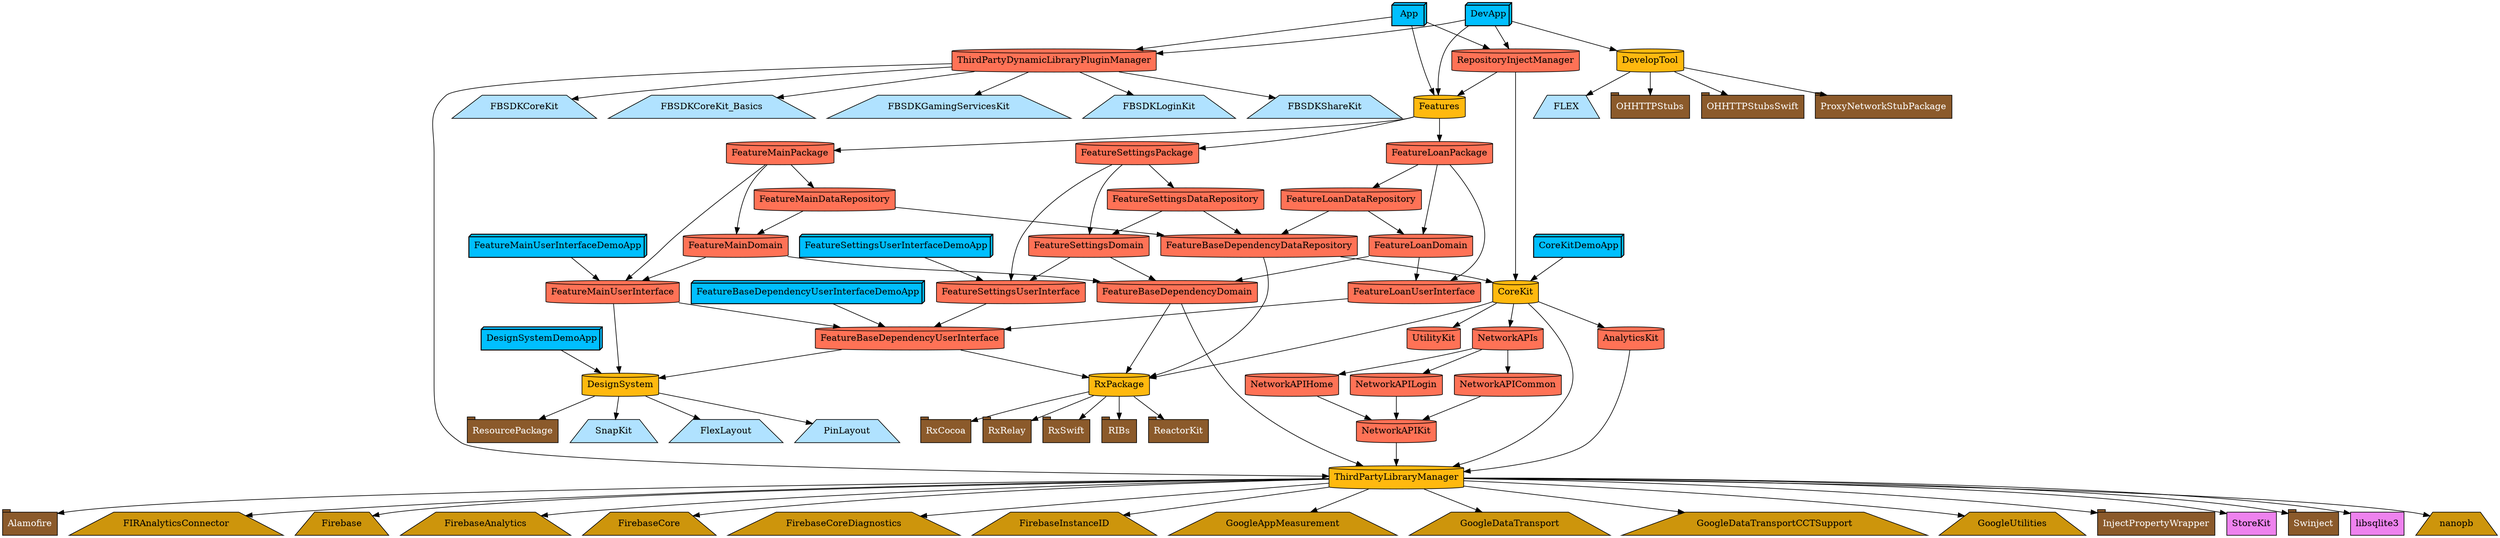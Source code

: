 digraph {
  Alamofire [fillcolor=tan4 fontcolor=white shape=tab style=filled]
  AnalyticsKit [fillcolor=coral1 shape=cylinder style=filled]
  App [fillcolor=deepskyblue penwidth="1.5" shape=box3d style=filled]
  CoreKit [fillcolor=darkgoldenrod1 shape=cylinder style=filled]
  CoreKitDemoApp [fillcolor=deepskyblue penwidth="1.5" shape=box3d style=filled]
  DesignSystem [fillcolor=darkgoldenrod1 shape=cylinder style=filled]
  DesignSystemDemoApp [fillcolor=deepskyblue penwidth="1.5" shape=box3d style=filled]
  DevApp [fillcolor=deepskyblue penwidth="1.5" shape=box3d style=filled]
  DevelopTool [fillcolor=darkgoldenrod1 shape=cylinder style=filled]
  FBSDKCoreKit [fillcolor=lightskyblue1 shape=trapezium style=filled]
  FBSDKCoreKit_Basics [fillcolor=lightskyblue1 shape=trapezium style=filled]
  FBSDKGamingServicesKit [fillcolor=lightskyblue1 shape=trapezium style=filled]
  FBSDKLoginKit [fillcolor=lightskyblue1 shape=trapezium style=filled]
  FBSDKShareKit [fillcolor=lightskyblue1 shape=trapezium style=filled]
  FIRAnalyticsConnector [fillcolor=darkgoldenrod3 shape=trapezium style=filled]
  FLEX [fillcolor=lightskyblue1 shape=trapezium style=filled]
  FeatureBaseDependencyDataRepository [fillcolor=coral1 shape=cylinder style=filled]
  FeatureBaseDependencyDomain [fillcolor=coral1 shape=cylinder style=filled]
  FeatureBaseDependencyUserInterface [fillcolor=coral1 shape=cylinder style=filled]
  FeatureBaseDependencyUserInterfaceDemoApp [fillcolor=deepskyblue penwidth="1.5" shape=box3d style=filled]
  FeatureLoanDataRepository [fillcolor=coral1 shape=cylinder style=filled]
  FeatureLoanDomain [fillcolor=coral1 shape=cylinder style=filled]
  FeatureLoanPackage [fillcolor=coral1 shape=cylinder style=filled]
  FeatureLoanUserInterface [fillcolor=coral1 shape=cylinder style=filled]
  FeatureMainDataRepository [fillcolor=coral1 shape=cylinder style=filled]
  FeatureMainDomain [fillcolor=coral1 shape=cylinder style=filled]
  FeatureMainPackage [fillcolor=coral1 shape=cylinder style=filled]
  FeatureMainUserInterface [fillcolor=coral1 shape=cylinder style=filled]
  FeatureMainUserInterfaceDemoApp [fillcolor=deepskyblue penwidth="1.5" shape=box3d style=filled]
  FeatureSettingsDataRepository [fillcolor=coral1 shape=cylinder style=filled]
  FeatureSettingsDomain [fillcolor=coral1 shape=cylinder style=filled]
  FeatureSettingsPackage [fillcolor=coral1 shape=cylinder style=filled]
  FeatureSettingsUserInterface [fillcolor=coral1 shape=cylinder style=filled]
  FeatureSettingsUserInterfaceDemoApp [fillcolor=deepskyblue penwidth="1.5" shape=box3d style=filled]
  Features [fillcolor=darkgoldenrod1 shape=cylinder style=filled]
  Firebase [fillcolor=darkgoldenrod3 shape=trapezium style=filled]
  FirebaseAnalytics [fillcolor=darkgoldenrod3 shape=trapezium style=filled]
  FirebaseCore [fillcolor=darkgoldenrod3 shape=trapezium style=filled]
  FirebaseCoreDiagnostics [fillcolor=darkgoldenrod3 shape=trapezium style=filled]
  FirebaseInstanceID [fillcolor=darkgoldenrod3 shape=trapezium style=filled]
  FlexLayout [fillcolor=lightskyblue1 shape=trapezium style=filled]
  GoogleAppMeasurement [fillcolor=darkgoldenrod3 shape=trapezium style=filled]
  GoogleDataTransport [fillcolor=darkgoldenrod3 shape=trapezium style=filled]
  GoogleDataTransportCCTSupport [fillcolor=darkgoldenrod3 shape=trapezium style=filled]
  GoogleUtilities [fillcolor=darkgoldenrod3 shape=trapezium style=filled]
  InjectPropertyWrapper [fillcolor=tan4 fontcolor=white shape=tab style=filled]
  NetworkAPICommon [fillcolor=coral1 shape=cylinder style=filled]
  NetworkAPIHome [fillcolor=coral1 shape=cylinder style=filled]
  NetworkAPIKit [fillcolor=coral1 shape=cylinder style=filled]
  NetworkAPILogin [fillcolor=coral1 shape=cylinder style=filled]
  NetworkAPIs [fillcolor=coral1 shape=cylinder style=filled]
  OHHTTPStubs [fillcolor=tan4 fontcolor=white shape=tab style=filled]
  OHHTTPStubsSwift [fillcolor=tan4 fontcolor=white shape=tab style=filled]
  PinLayout [fillcolor=lightskyblue1 shape=trapezium style=filled]
  ProxyNetworkStubPackage [fillcolor=tan4 fontcolor=white shape=tab style=filled]
  RIBs [fillcolor=tan4 fontcolor=white shape=tab style=filled]
  ReactorKit [fillcolor=tan4 fontcolor=white shape=tab style=filled]
  RepositoryInjectManager [fillcolor=coral1 shape=cylinder style=filled]
  ResourcePackage [fillcolor=tan4 fontcolor=white shape=tab style=filled]
  RxCocoa [fillcolor=tan4 fontcolor=white shape=tab style=filled]
  RxPackage [fillcolor=darkgoldenrod1 shape=cylinder style=filled]
  RxRelay [fillcolor=tan4 fontcolor=white shape=tab style=filled]
  RxSwift [fillcolor=tan4 fontcolor=white shape=tab style=filled]
  SnapKit [fillcolor=lightskyblue1 shape=trapezium style=filled]
  StoreKit [fillcolor=violet shape=rectangle style=filled]
  Swinject [fillcolor=tan4 fontcolor=white shape=tab style=filled]
  ThirdPartyDynamicLibraryPluginManager [fillcolor=coral1 shape=cylinder style=filled]
  ThirdPartyLibraryManager [fillcolor=darkgoldenrod1 shape=cylinder style=filled]
  UtilityKit [fillcolor=coral1 shape=cylinder style=filled]
  libsqlite3 [fillcolor=violet shape=rectangle style=filled]
  nanopb [fillcolor=darkgoldenrod3 shape=trapezium style=filled]
  AnalyticsKit -> ThirdPartyLibraryManager
  App -> RepositoryInjectManager
  App -> Features
  App -> ThirdPartyDynamicLibraryPluginManager
  CoreKit -> RxPackage
  CoreKit -> NetworkAPIs
  CoreKit -> AnalyticsKit
  CoreKit -> UtilityKit
  CoreKit -> ThirdPartyLibraryManager
  CoreKitDemoApp -> CoreKit
  DesignSystem -> ResourcePackage
  DesignSystem -> FlexLayout
  DesignSystem -> PinLayout
  DesignSystem -> SnapKit
  DesignSystemDemoApp -> DesignSystem
  DevApp -> DevelopTool
  DevApp -> Features
  DevApp -> ThirdPartyDynamicLibraryPluginManager
  DevApp -> RepositoryInjectManager
  DevelopTool -> ProxyNetworkStubPackage
  DevelopTool -> OHHTTPStubsSwift
  DevelopTool -> OHHTTPStubs
  DevelopTool -> FLEX
  FeatureBaseDependencyDataRepository -> RxPackage
  FeatureBaseDependencyDataRepository -> CoreKit
  FeatureBaseDependencyDomain -> ThirdPartyLibraryManager
  FeatureBaseDependencyDomain -> RxPackage
  FeatureBaseDependencyUserInterface -> DesignSystem
  FeatureBaseDependencyUserInterface -> RxPackage
  FeatureBaseDependencyUserInterfaceDemoApp -> FeatureBaseDependencyUserInterface
  FeatureLoanDataRepository -> FeatureBaseDependencyDataRepository
  FeatureLoanDataRepository -> FeatureLoanDomain
  FeatureLoanDomain -> FeatureBaseDependencyDomain
  FeatureLoanDomain -> FeatureLoanUserInterface
  FeatureLoanPackage -> FeatureLoanDataRepository
  FeatureLoanPackage -> FeatureLoanDomain
  FeatureLoanPackage -> FeatureLoanUserInterface
  FeatureLoanUserInterface -> FeatureBaseDependencyUserInterface
  FeatureMainDataRepository -> FeatureMainDomain
  FeatureMainDataRepository -> FeatureBaseDependencyDataRepository
  FeatureMainDomain -> FeatureMainUserInterface
  FeatureMainDomain -> FeatureBaseDependencyDomain
  FeatureMainPackage -> FeatureMainDataRepository
  FeatureMainPackage -> FeatureMainUserInterface
  FeatureMainPackage -> FeatureMainDomain
  FeatureMainUserInterface -> FeatureBaseDependencyUserInterface
  FeatureMainUserInterface -> DesignSystem
  FeatureMainUserInterfaceDemoApp -> FeatureMainUserInterface
  FeatureSettingsDataRepository -> FeatureSettingsDomain
  FeatureSettingsDataRepository -> FeatureBaseDependencyDataRepository
  FeatureSettingsDomain -> FeatureBaseDependencyDomain
  FeatureSettingsDomain -> FeatureSettingsUserInterface
  FeatureSettingsPackage -> FeatureSettingsUserInterface
  FeatureSettingsPackage -> FeatureSettingsDomain
  FeatureSettingsPackage -> FeatureSettingsDataRepository
  FeatureSettingsUserInterface -> FeatureBaseDependencyUserInterface
  FeatureSettingsUserInterfaceDemoApp -> FeatureSettingsUserInterface
  Features -> FeatureLoanPackage
  Features -> FeatureMainPackage
  Features -> FeatureSettingsPackage
  NetworkAPICommon -> NetworkAPIKit
  NetworkAPIHome -> NetworkAPIKit
  NetworkAPIKit -> ThirdPartyLibraryManager
  NetworkAPILogin -> NetworkAPIKit
  NetworkAPIs -> NetworkAPICommon
  NetworkAPIs -> NetworkAPILogin
  NetworkAPIs -> NetworkAPIHome
  RepositoryInjectManager -> Features
  RepositoryInjectManager -> CoreKit
  RxPackage -> RxCocoa
  RxPackage -> RxSwift
  RxPackage -> RxRelay
  RxPackage -> RIBs
  RxPackage -> ReactorKit
  ThirdPartyDynamicLibraryPluginManager -> FBSDKGamingServicesKit
  ThirdPartyDynamicLibraryPluginManager -> FBSDKShareKit
  ThirdPartyDynamicLibraryPluginManager -> FBSDKLoginKit
  ThirdPartyDynamicLibraryPluginManager -> FBSDKCoreKit
  ThirdPartyDynamicLibraryPluginManager -> ThirdPartyLibraryManager
  ThirdPartyDynamicLibraryPluginManager -> FBSDKCoreKit_Basics
  ThirdPartyLibraryManager -> InjectPropertyWrapper
  ThirdPartyLibraryManager -> Alamofire
  ThirdPartyLibraryManager -> GoogleDataTransportCCTSupport
  ThirdPartyLibraryManager -> Firebase
  ThirdPartyLibraryManager -> FirebaseCore
  ThirdPartyLibraryManager -> FIRAnalyticsConnector
  ThirdPartyLibraryManager -> GoogleDataTransport
  ThirdPartyLibraryManager -> FirebaseCoreDiagnostics
  ThirdPartyLibraryManager -> GoogleAppMeasurement
  ThirdPartyLibraryManager -> nanopb
  ThirdPartyLibraryManager -> libsqlite3
  ThirdPartyLibraryManager -> GoogleUtilities
  ThirdPartyLibraryManager -> FirebaseInstanceID
  ThirdPartyLibraryManager -> Swinject
  ThirdPartyLibraryManager -> StoreKit
  ThirdPartyLibraryManager -> FirebaseAnalytics
}